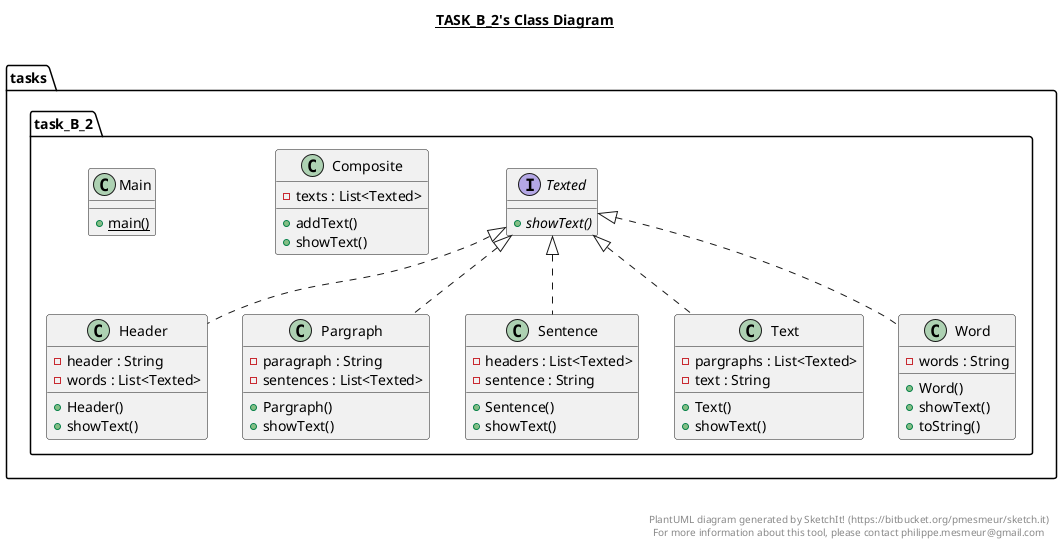 @startuml

title __TASK_B_2's Class Diagram__\n

  namespace tasks.task_B_2 {
    class tasks.task_B_2.Composite {
        - texts : List<Texted>
        + addText()
        + showText()
    }
  }
  

  namespace tasks.task_B_2 {
    class tasks.task_B_2.Header {
        - header : String
        - words : List<Texted>
        + Header()
        + showText()
    }
  }
  

  namespace tasks.task_B_2 {
    class tasks.task_B_2.Main {
        {static} + main()
    }
  }
  

  namespace tasks.task_B_2 {
    class tasks.task_B_2.Pargraph {
        - paragraph : String
        - sentences : List<Texted>
        + Pargraph()
        + showText()
    }
  }
  

  namespace tasks.task_B_2 {
    class tasks.task_B_2.Sentence {
        - headers : List<Texted>
        - sentence : String
        + Sentence()
        + showText()
    }
  }
  

  namespace tasks.task_B_2 {
    class tasks.task_B_2.Text {
        - pargraphs : List<Texted>
        - text : String
        + Text()
        + showText()
    }
  }
  

  namespace tasks.task_B_2 {
    interface tasks.task_B_2.Texted {
        {abstract} + showText()
    }
  }
  

  namespace tasks.task_B_2 {
    class tasks.task_B_2.Word {
        - words : String
        + Word()
        + showText()
        + toString()
    }
  }
  

  tasks.task_B_2.Header .up.|> tasks.task_B_2.Texted
  tasks.task_B_2.Pargraph .up.|> tasks.task_B_2.Texted
  tasks.task_B_2.Sentence .up.|> tasks.task_B_2.Texted
  tasks.task_B_2.Text .up.|> tasks.task_B_2.Texted
  tasks.task_B_2.Word .up.|> tasks.task_B_2.Texted


right footer


PlantUML diagram generated by SketchIt! (https://bitbucket.org/pmesmeur/sketch.it)
For more information about this tool, please contact philippe.mesmeur@gmail.com
endfooter

@enduml
